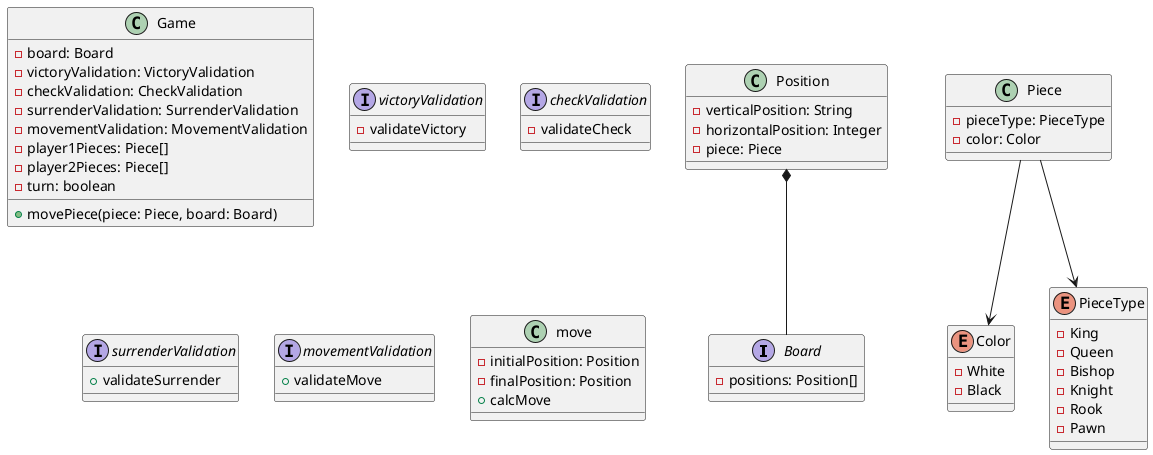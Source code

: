@startuml
'https://plantuml.com/sequence-diagram

interface Board{
    - positions: Position[]
}

Position *-- Board
class Position{
    - verticalPosition: String
    - horizontalPosition: Integer
    - piece: Piece

}

Piece --> Color
Piece --> PieceType
class Piece{
    - pieceType: PieceType
    - color: Color
}

enum Color{
    - White
    - Black
}

enum PieceType{
    - King
    - Queen
    - Bishop
    - Knight
    - Rook
    - Pawn
}

class Game{
    - board: Board
    - victoryValidation: VictoryValidation
    - checkValidation: CheckValidation
    - surrenderValidation: SurrenderValidation
    - movementValidation: MovementValidation
    - player1Pieces: Piece[]
    - player2Pieces: Piece[]
    - turn: boolean
    + movePiece(piece: Piece, board: Board)
}

interface victoryValidation{
    -validateVictory
}

interface checkValidation{
    -validateCheck
}

interface surrenderValidation{
    +validateSurrender
}

interface movementValidation{
    +validateMove
}

class move{
    -initialPosition: Position
    -finalPosition: Position
    +calcMove
}



/'
    --|> herencia
    *-- composición
    o-- agregación
    --> asosiación
    ..> dependencia
    <|.. realización/implementación
'/
@enduml